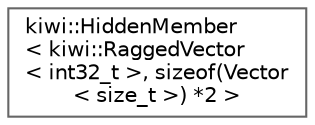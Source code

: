 digraph "Graphical Class Hierarchy"
{
 // LATEX_PDF_SIZE
  bgcolor="transparent";
  edge [fontname=Helvetica,fontsize=10,labelfontname=Helvetica,labelfontsize=10];
  node [fontname=Helvetica,fontsize=10,shape=box,height=0.2,width=0.4];
  rankdir="LR";
  Node0 [id="Node000000",label="kiwi::HiddenMember\l\< kiwi::RaggedVector\l\< int32_t \>, sizeof(Vector\l\< size_t \>) *2 \>",height=0.2,width=0.4,color="grey40", fillcolor="white", style="filled",URL="$classkiwi_1_1HiddenMember.html",tooltip=" "];
}
